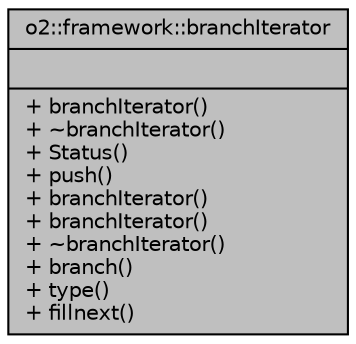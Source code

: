digraph "o2::framework::branchIterator"
{
 // INTERACTIVE_SVG=YES
  bgcolor="transparent";
  edge [fontname="Helvetica",fontsize="10",labelfontname="Helvetica",labelfontsize="10"];
  node [fontname="Helvetica",fontsize="10",shape=record];
  Node1 [label="{o2::framework::branchIterator\n||+ branchIterator()\l+ ~branchIterator()\l+ Status()\l+ push()\l+ branchIterator()\l+ branchIterator()\l+ ~branchIterator()\l+ branch()\l+ type()\l+ fillnext()\l}",height=0.2,width=0.4,color="black", fillcolor="grey75", style="filled", fontcolor="black"];
}
